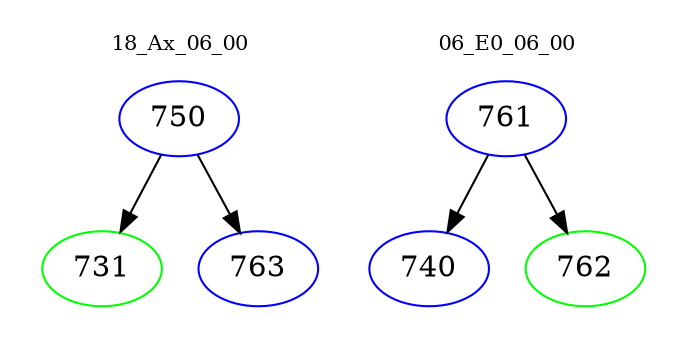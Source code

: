 digraph{
subgraph cluster_0 {
color = white
label = "18_Ax_06_00";
fontsize=10;
T0_750 [label="750", color="blue"]
T0_750 -> T0_731 [color="black"]
T0_731 [label="731", color="green"]
T0_750 -> T0_763 [color="black"]
T0_763 [label="763", color="blue"]
}
subgraph cluster_1 {
color = white
label = "06_E0_06_00";
fontsize=10;
T1_761 [label="761", color="blue"]
T1_761 -> T1_740 [color="black"]
T1_740 [label="740", color="blue"]
T1_761 -> T1_762 [color="black"]
T1_762 [label="762", color="green"]
}
}
